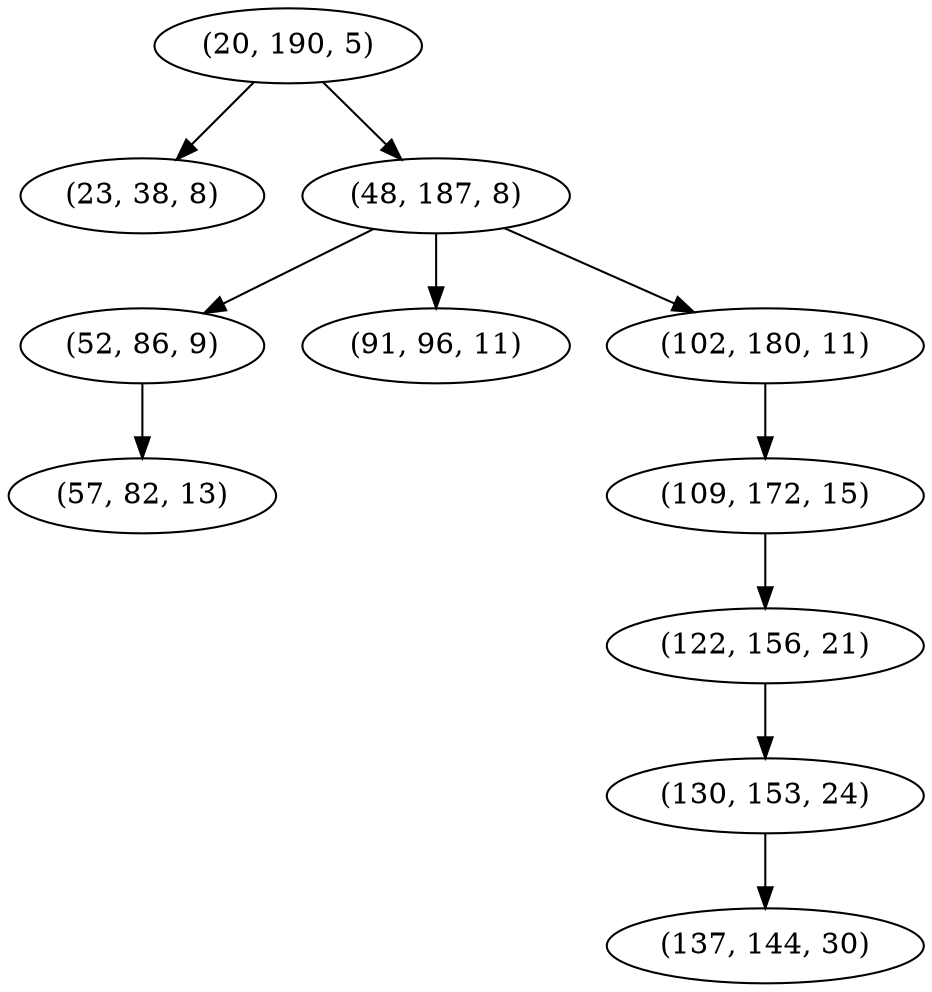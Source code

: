 digraph tree {
    "(20, 190, 5)";
    "(23, 38, 8)";
    "(48, 187, 8)";
    "(52, 86, 9)";
    "(57, 82, 13)";
    "(91, 96, 11)";
    "(102, 180, 11)";
    "(109, 172, 15)";
    "(122, 156, 21)";
    "(130, 153, 24)";
    "(137, 144, 30)";
    "(20, 190, 5)" -> "(23, 38, 8)";
    "(20, 190, 5)" -> "(48, 187, 8)";
    "(48, 187, 8)" -> "(52, 86, 9)";
    "(48, 187, 8)" -> "(91, 96, 11)";
    "(48, 187, 8)" -> "(102, 180, 11)";
    "(52, 86, 9)" -> "(57, 82, 13)";
    "(102, 180, 11)" -> "(109, 172, 15)";
    "(109, 172, 15)" -> "(122, 156, 21)";
    "(122, 156, 21)" -> "(130, 153, 24)";
    "(130, 153, 24)" -> "(137, 144, 30)";
}
